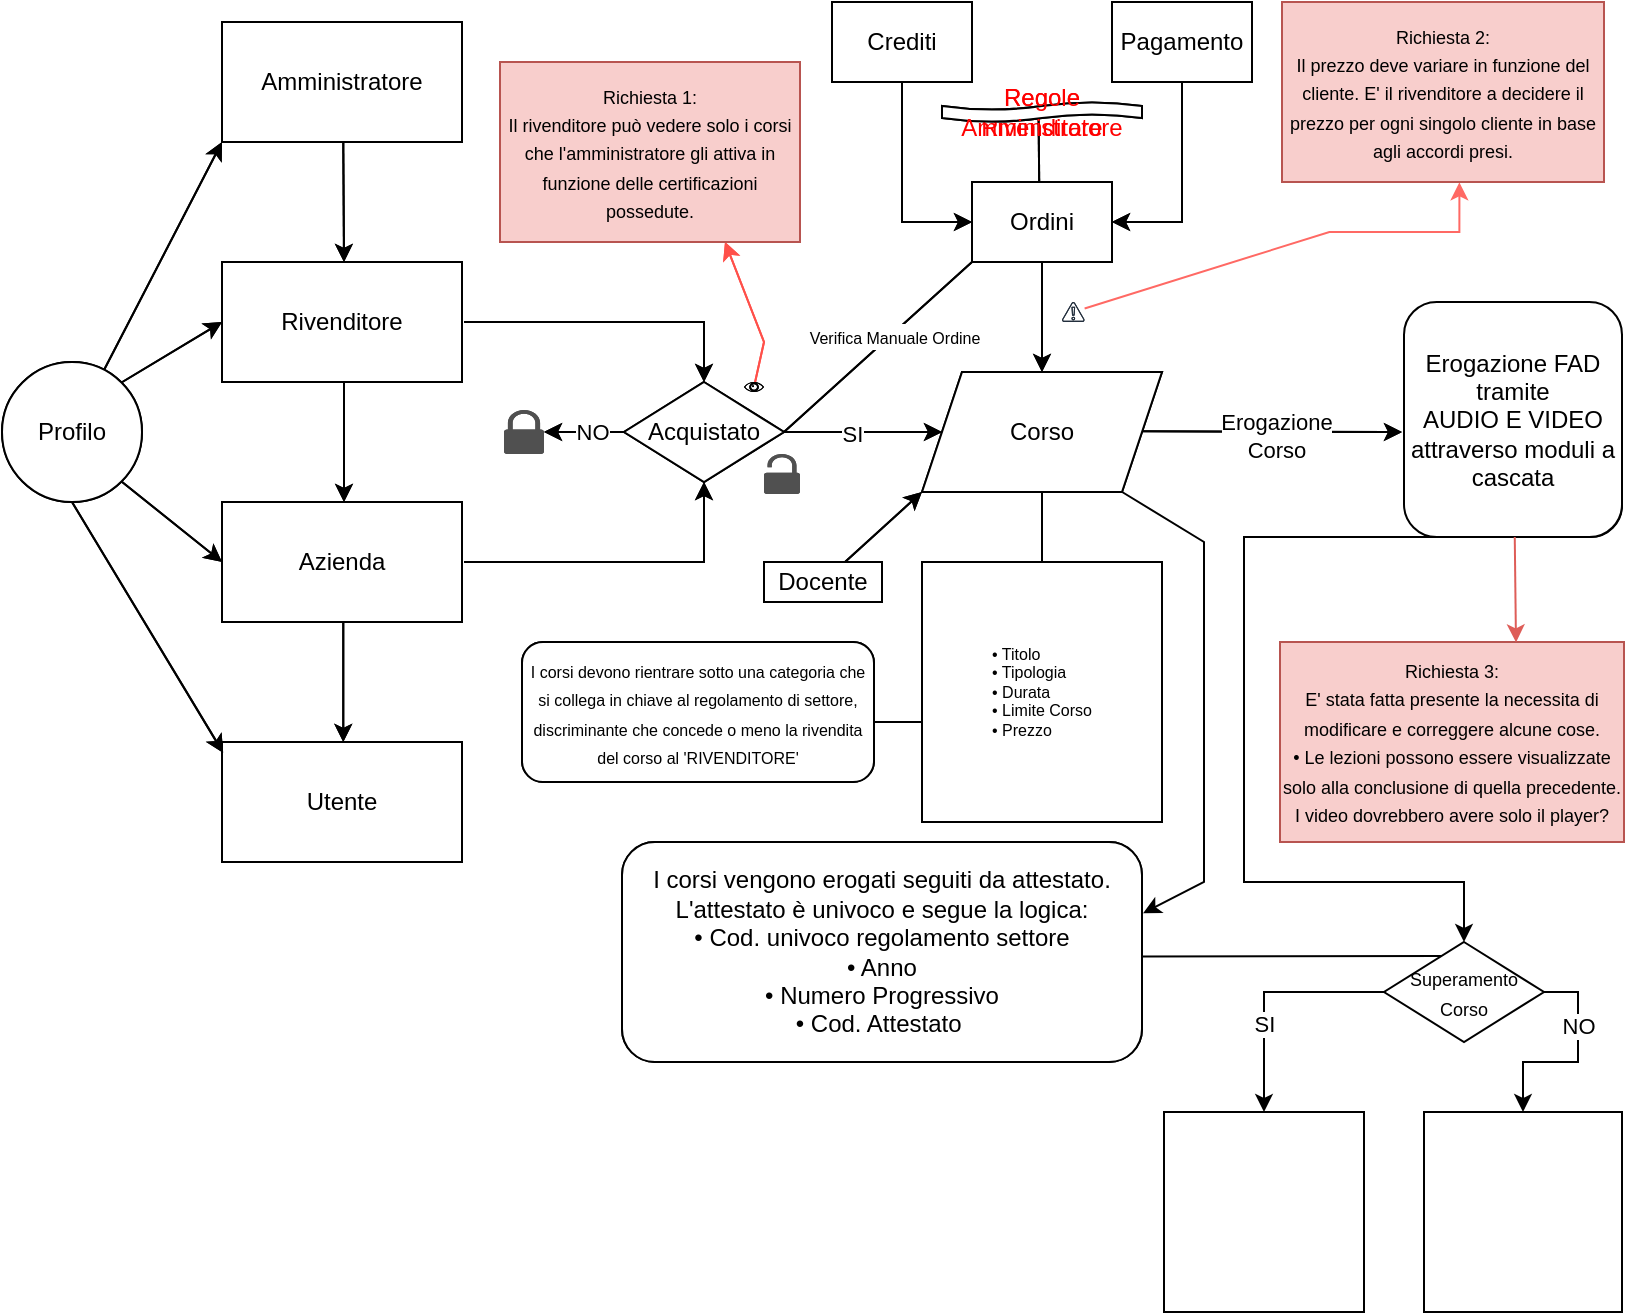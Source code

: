 <mxfile version="22.1.3" type="github">
  <diagram name="Pagina-1" id="Ygy5yfQHm3s8WBBkOKHJ">
    <mxGraphModel dx="2003" dy="757" grid="1" gridSize="10" guides="1" tooltips="1" connect="1" arrows="1" fold="1" page="1" pageScale="1" pageWidth="827" pageHeight="1169" math="0" shadow="0">
      <root>
        <mxCell id="0" />
        <mxCell id="1" parent="0" />
        <mxCell id="aYw8s4LGPYsY6GY9-wbT-1" value="Amministratore" style="rounded=0;whiteSpace=wrap;html=1;" parent="1" vertex="1">
          <mxGeometry x="119" y="40" width="120" height="60" as="geometry" />
        </mxCell>
        <mxCell id="aYw8s4LGPYsY6GY9-wbT-2" value="" style="endArrow=classic;html=1;rounded=0;" parent="1" edge="1">
          <mxGeometry width="50" height="50" relative="1" as="geometry">
            <mxPoint x="179.64" y="100" as="sourcePoint" />
            <mxPoint x="180" y="160" as="targetPoint" />
          </mxGeometry>
        </mxCell>
        <mxCell id="sm0uZwe1ntu3Nj2_a3fd-27" style="edgeStyle=none;rounded=0;orthogonalLoop=1;jettySize=auto;html=1;entryX=0.5;entryY=0;entryDx=0;entryDy=0;" parent="1" target="sm0uZwe1ntu3Nj2_a3fd-4" edge="1">
          <mxGeometry relative="1" as="geometry">
            <mxPoint x="380" y="220" as="targetPoint" />
            <mxPoint x="240" y="190.0" as="sourcePoint" />
            <Array as="points">
              <mxPoint x="360" y="190" />
            </Array>
          </mxGeometry>
        </mxCell>
        <mxCell id="aYw8s4LGPYsY6GY9-wbT-3" value="Rivenditore" style="rounded=0;whiteSpace=wrap;html=1;" parent="1" vertex="1">
          <mxGeometry x="119" y="160" width="120" height="60" as="geometry" />
        </mxCell>
        <mxCell id="aYw8s4LGPYsY6GY9-wbT-7" value="" style="endArrow=classic;html=1;rounded=0;exitX=0.5;exitY=1;exitDx=0;exitDy=0;" parent="1" edge="1">
          <mxGeometry width="50" height="50" relative="1" as="geometry">
            <mxPoint x="180" y="220.0" as="sourcePoint" />
            <mxPoint x="180" y="280" as="targetPoint" />
          </mxGeometry>
        </mxCell>
        <mxCell id="aYw8s4LGPYsY6GY9-wbT-8" value="Cliente" style="rounded=0;whiteSpace=wrap;html=1;" parent="1" vertex="1">
          <mxGeometry x="119" y="280" width="120" height="60" as="geometry" />
        </mxCell>
        <mxCell id="sm0uZwe1ntu3Nj2_a3fd-73" style="edgeStyle=none;rounded=0;orthogonalLoop=1;jettySize=auto;html=1;" parent="1" edge="1">
          <mxGeometry relative="1" as="geometry">
            <mxPoint x="709" y="245" as="targetPoint" />
            <mxPoint x="579.0" y="244.66" as="sourcePoint" />
          </mxGeometry>
        </mxCell>
        <mxCell id="sm0uZwe1ntu3Nj2_a3fd-74" value="Erogazione&lt;br&gt;Corso" style="edgeLabel;html=1;align=center;verticalAlign=middle;resizable=0;points=[];" parent="sm0uZwe1ntu3Nj2_a3fd-73" vertex="1" connectable="0">
          <mxGeometry x="0.027" y="-2" relative="1" as="geometry">
            <mxPoint as="offset" />
          </mxGeometry>
        </mxCell>
        <mxCell id="sm0uZwe1ntu3Nj2_a3fd-3" value="Corso" style="shape=parallelogram;perimeter=parallelogramPerimeter;whiteSpace=wrap;html=1;fixedSize=1;" parent="1" vertex="1">
          <mxGeometry x="469" y="215" width="120" height="60" as="geometry" />
        </mxCell>
        <mxCell id="sm0uZwe1ntu3Nj2_a3fd-25" style="edgeStyle=none;rounded=0;orthogonalLoop=1;jettySize=auto;html=1;exitX=1;exitY=0.5;exitDx=0;exitDy=0;entryX=0;entryY=0.5;entryDx=0;entryDy=0;" parent="1" source="sm0uZwe1ntu3Nj2_a3fd-4" target="sm0uZwe1ntu3Nj2_a3fd-3" edge="1">
          <mxGeometry relative="1" as="geometry">
            <mxPoint x="499" y="245" as="targetPoint" />
            <mxPoint x="439" y="245.0" as="sourcePoint" />
          </mxGeometry>
        </mxCell>
        <mxCell id="sm0uZwe1ntu3Nj2_a3fd-30" value="SI" style="edgeLabel;html=1;align=center;verticalAlign=middle;resizable=0;points=[];" parent="sm0uZwe1ntu3Nj2_a3fd-25" vertex="1" connectable="0">
          <mxGeometry x="-0.146" y="-1" relative="1" as="geometry">
            <mxPoint as="offset" />
          </mxGeometry>
        </mxCell>
        <mxCell id="sm0uZwe1ntu3Nj2_a3fd-29" value="" style="edgeStyle=none;rounded=0;orthogonalLoop=1;jettySize=auto;html=1;" parent="1" source="sm0uZwe1ntu3Nj2_a3fd-4" target="sm0uZwe1ntu3Nj2_a3fd-12" edge="1">
          <mxGeometry relative="1" as="geometry" />
        </mxCell>
        <mxCell id="sm0uZwe1ntu3Nj2_a3fd-34" value="NO" style="edgeLabel;html=1;align=center;verticalAlign=middle;resizable=0;points=[];" parent="sm0uZwe1ntu3Nj2_a3fd-29" vertex="1" connectable="0">
          <mxGeometry x="-0.211" relative="1" as="geometry">
            <mxPoint as="offset" />
          </mxGeometry>
        </mxCell>
        <mxCell id="sm0uZwe1ntu3Nj2_a3fd-4" value="Acquistato" style="rhombus;whiteSpace=wrap;html=1;" parent="1" vertex="1">
          <mxGeometry x="320" y="220" width="80" height="50" as="geometry" />
        </mxCell>
        <mxCell id="sm0uZwe1ntu3Nj2_a3fd-12" value="" style="sketch=0;pointerEvents=1;shadow=0;dashed=0;html=1;strokeColor=none;fillColor=#505050;labelPosition=center;verticalLabelPosition=bottom;verticalAlign=top;outlineConnect=0;align=center;shape=mxgraph.office.security.lock_protected;" parent="1" vertex="1">
          <mxGeometry x="260" y="234" width="20" height="22" as="geometry" />
        </mxCell>
        <mxCell id="sm0uZwe1ntu3Nj2_a3fd-13" value="" style="sketch=0;pointerEvents=1;shadow=0;dashed=0;html=1;strokeColor=none;fillColor=#505050;labelPosition=center;verticalLabelPosition=bottom;verticalAlign=top;outlineConnect=0;align=center;shape=mxgraph.office.security.lock_unprotected;" parent="1" vertex="1">
          <mxGeometry x="390" y="256" width="18" height="20" as="geometry" />
        </mxCell>
        <mxCell id="sm0uZwe1ntu3Nj2_a3fd-28" style="edgeStyle=none;rounded=0;orthogonalLoop=1;jettySize=auto;html=1;entryX=0.5;entryY=1;entryDx=0;entryDy=0;" parent="1" target="sm0uZwe1ntu3Nj2_a3fd-4" edge="1">
          <mxGeometry relative="1" as="geometry">
            <mxPoint x="360" y="350" as="targetPoint" />
            <mxPoint x="240" y="310" as="sourcePoint" />
            <Array as="points">
              <mxPoint x="360" y="310" />
            </Array>
          </mxGeometry>
        </mxCell>
        <mxCell id="sm0uZwe1ntu3Nj2_a3fd-31" value="" style="endArrow=none;html=1;rounded=0;exitX=0.5;exitY=0;exitDx=0;exitDy=0;" parent="1" target="sm0uZwe1ntu3Nj2_a3fd-3" edge="1">
          <mxGeometry width="50" height="50" relative="1" as="geometry">
            <mxPoint x="529" y="297.5" as="sourcePoint" />
            <mxPoint x="564" y="225" as="targetPoint" />
          </mxGeometry>
        </mxCell>
        <mxCell id="sm0uZwe1ntu3Nj2_a3fd-32" value="Utente" style="rounded=0;whiteSpace=wrap;html=1;" parent="1" vertex="1">
          <mxGeometry x="119" y="400" width="120" height="60" as="geometry" />
        </mxCell>
        <mxCell id="sm0uZwe1ntu3Nj2_a3fd-33" value="" style="endArrow=classic;html=1;rounded=0;exitX=0.5;exitY=1;exitDx=0;exitDy=0;" parent="1" edge="1">
          <mxGeometry width="50" height="50" relative="1" as="geometry">
            <mxPoint x="179.64" y="340" as="sourcePoint" />
            <mxPoint x="179.64" y="400" as="targetPoint" />
          </mxGeometry>
        </mxCell>
        <mxCell id="sm0uZwe1ntu3Nj2_a3fd-43" style="edgeStyle=none;rounded=0;orthogonalLoop=1;jettySize=auto;html=1;" parent="1" source="sm0uZwe1ntu3Nj2_a3fd-35" target="sm0uZwe1ntu3Nj2_a3fd-3" edge="1">
          <mxGeometry relative="1" as="geometry" />
        </mxCell>
        <mxCell id="sm0uZwe1ntu3Nj2_a3fd-35" value="Ordini" style="rounded=0;whiteSpace=wrap;html=1;" parent="1" vertex="1">
          <mxGeometry x="494" y="120" width="70" height="40" as="geometry" />
        </mxCell>
        <mxCell id="sm0uZwe1ntu3Nj2_a3fd-42" style="edgeStyle=none;rounded=0;orthogonalLoop=1;jettySize=auto;html=1;entryX=1;entryY=0.5;entryDx=0;entryDy=0;" parent="1" source="sm0uZwe1ntu3Nj2_a3fd-36" target="sm0uZwe1ntu3Nj2_a3fd-35" edge="1">
          <mxGeometry relative="1" as="geometry">
            <mxPoint x="599" y="150" as="targetPoint" />
            <Array as="points">
              <mxPoint x="599" y="140" />
            </Array>
          </mxGeometry>
        </mxCell>
        <mxCell id="sm0uZwe1ntu3Nj2_a3fd-36" value="Pagamento" style="rounded=0;whiteSpace=wrap;html=1;" parent="1" vertex="1">
          <mxGeometry x="564" y="30" width="70" height="40" as="geometry" />
        </mxCell>
        <mxCell id="sm0uZwe1ntu3Nj2_a3fd-41" style="edgeStyle=none;rounded=0;orthogonalLoop=1;jettySize=auto;html=1;entryX=0;entryY=0.5;entryDx=0;entryDy=0;" parent="1" source="sm0uZwe1ntu3Nj2_a3fd-37" target="sm0uZwe1ntu3Nj2_a3fd-35" edge="1">
          <mxGeometry relative="1" as="geometry">
            <mxPoint x="459" y="150" as="targetPoint" />
            <Array as="points">
              <mxPoint x="459" y="140" />
            </Array>
          </mxGeometry>
        </mxCell>
        <mxCell id="sm0uZwe1ntu3Nj2_a3fd-37" value="Crediti" style="rounded=0;whiteSpace=wrap;html=1;" parent="1" vertex="1">
          <mxGeometry x="424" y="30" width="70" height="40" as="geometry" />
        </mxCell>
        <mxCell id="sm0uZwe1ntu3Nj2_a3fd-48" style="edgeStyle=none;rounded=0;orthogonalLoop=1;jettySize=auto;html=1;strokeColor=#FF504A;entryX=0.75;entryY=1;entryDx=0;entryDy=0;" parent="1" source="sm0uZwe1ntu3Nj2_a3fd-44" target="sm0uZwe1ntu3Nj2_a3fd-46" edge="1">
          <mxGeometry relative="1" as="geometry">
            <Array as="points">
              <mxPoint x="390" y="200" />
            </Array>
          </mxGeometry>
        </mxCell>
        <mxCell id="sm0uZwe1ntu3Nj2_a3fd-44" value="" style="shape=mxgraph.signs.healthcare.eye;html=1;pointerEvents=1;fillColor=#000000;strokeColor=none;verticalLabelPosition=bottom;verticalAlign=top;align=center;" parent="1" vertex="1">
          <mxGeometry x="380" y="220" width="10" height="5" as="geometry" />
        </mxCell>
        <mxCell id="sm0uZwe1ntu3Nj2_a3fd-46" value="&lt;font style=&quot;&quot;&gt;&lt;span style=&quot;font-size: 8px;&quot;&gt;Problematica:&lt;/span&gt;&lt;br&gt;&lt;font style=&quot;font-size: 8px;&quot;&gt;Il rivenditore può vedere solo i corsi che l&#39;amministratore gli attiva in funzione delle certificazioni possedute.&lt;br&gt;Inserire un filtro&lt;/font&gt;&lt;br&gt;&lt;/font&gt;" style="rounded=0;whiteSpace=wrap;html=1;labelBackgroundColor=none;fillColor=#f8cecc;strokeColor=#b85450;" parent="1" vertex="1">
          <mxGeometry x="258" y="60" width="150" height="90" as="geometry" />
        </mxCell>
        <mxCell id="sm0uZwe1ntu3Nj2_a3fd-51" value="" style="endArrow=none;html=1;rounded=0;exitX=1;exitY=0.5;exitDx=0;exitDy=0;entryX=0;entryY=1;entryDx=0;entryDy=0;" parent="1" source="sm0uZwe1ntu3Nj2_a3fd-4" target="sm0uZwe1ntu3Nj2_a3fd-35" edge="1">
          <mxGeometry width="50" height="50" relative="1" as="geometry">
            <mxPoint x="439.08" y="244.64" as="sourcePoint" />
            <mxPoint x="489" y="190" as="targetPoint" />
          </mxGeometry>
        </mxCell>
        <mxCell id="sm0uZwe1ntu3Nj2_a3fd-52" value="&lt;font style=&quot;font-size: 8px;&quot;&gt;Verifica Manuale Ordine&lt;/font&gt;" style="edgeLabel;html=1;align=center;verticalAlign=middle;resizable=0;points=[];" parent="sm0uZwe1ntu3Nj2_a3fd-51" vertex="1" connectable="0">
          <mxGeometry x="0.153" y="-1" relative="1" as="geometry">
            <mxPoint as="offset" />
          </mxGeometry>
        </mxCell>
        <mxCell id="sm0uZwe1ntu3Nj2_a3fd-54" style="edgeStyle=none;rounded=0;orthogonalLoop=1;jettySize=auto;html=1;entryX=0;entryY=1;entryDx=0;entryDy=0;" parent="1" source="sm0uZwe1ntu3Nj2_a3fd-53" target="aYw8s4LGPYsY6GY9-wbT-1" edge="1">
          <mxGeometry relative="1" as="geometry" />
        </mxCell>
        <mxCell id="sm0uZwe1ntu3Nj2_a3fd-55" style="edgeStyle=none;rounded=0;orthogonalLoop=1;jettySize=auto;html=1;exitX=1;exitY=0;exitDx=0;exitDy=0;entryX=0;entryY=0.5;entryDx=0;entryDy=0;" parent="1" source="sm0uZwe1ntu3Nj2_a3fd-53" target="aYw8s4LGPYsY6GY9-wbT-3" edge="1">
          <mxGeometry relative="1" as="geometry" />
        </mxCell>
        <mxCell id="sm0uZwe1ntu3Nj2_a3fd-56" style="edgeStyle=none;rounded=0;orthogonalLoop=1;jettySize=auto;html=1;exitX=1;exitY=1;exitDx=0;exitDy=0;entryX=0;entryY=0.5;entryDx=0;entryDy=0;" parent="1" source="sm0uZwe1ntu3Nj2_a3fd-53" target="aYw8s4LGPYsY6GY9-wbT-8" edge="1">
          <mxGeometry relative="1" as="geometry" />
        </mxCell>
        <mxCell id="sm0uZwe1ntu3Nj2_a3fd-53" value="Profilo" style="ellipse;whiteSpace=wrap;html=1;aspect=fixed;" parent="1" vertex="1">
          <mxGeometry x="9" y="210" width="70" height="70" as="geometry" />
        </mxCell>
        <mxCell id="sm0uZwe1ntu3Nj2_a3fd-57" style="edgeStyle=none;rounded=0;orthogonalLoop=1;jettySize=auto;html=1;exitX=0.5;exitY=1;exitDx=0;exitDy=0;entryX=0.005;entryY=0.09;entryDx=0;entryDy=0;entryPerimeter=0;" parent="1" source="sm0uZwe1ntu3Nj2_a3fd-53" target="sm0uZwe1ntu3Nj2_a3fd-32" edge="1">
          <mxGeometry relative="1" as="geometry" />
        </mxCell>
        <mxCell id="sm0uZwe1ntu3Nj2_a3fd-59" style="edgeStyle=none;rounded=0;orthogonalLoop=1;jettySize=auto;html=1;entryX=0;entryY=1;entryDx=0;entryDy=0;" parent="1" source="sm0uZwe1ntu3Nj2_a3fd-58" target="sm0uZwe1ntu3Nj2_a3fd-3" edge="1">
          <mxGeometry relative="1" as="geometry">
            <mxPoint x="479" y="280" as="targetPoint" />
          </mxGeometry>
        </mxCell>
        <mxCell id="sm0uZwe1ntu3Nj2_a3fd-58" value="Docente" style="rounded=0;whiteSpace=wrap;html=1;" parent="1" vertex="1">
          <mxGeometry x="390" y="310" width="59" height="20" as="geometry" />
        </mxCell>
        <mxCell id="sm0uZwe1ntu3Nj2_a3fd-60" style="edgeStyle=none;rounded=0;orthogonalLoop=1;jettySize=auto;html=1;strokeColor=#ff6964;entryX=0.551;entryY=1.002;entryDx=0;entryDy=0;entryPerimeter=0;" parent="1" source="SKsK9MeOl1ApC1td5rHp-41" target="SKsK9MeOl1ApC1td5rHp-42" edge="1">
          <mxGeometry relative="1" as="geometry">
            <mxPoint x="564" y="183.022" as="sourcePoint" />
            <Array as="points">
              <mxPoint x="672.69" y="145" />
              <mxPoint x="737.69" y="145" />
            </Array>
            <mxPoint x="737.69" y="120" as="targetPoint" />
          </mxGeometry>
        </mxCell>
        <mxCell id="sm0uZwe1ntu3Nj2_a3fd-62" value="" style="sketch=0;outlineConnect=0;fontColor=#232F3E;gradientColor=none;fillColor=#232F3D;strokeColor=none;dashed=0;verticalLabelPosition=bottom;verticalAlign=top;align=center;html=1;fontSize=12;fontStyle=0;aspect=fixed;pointerEvents=1;shape=mxgraph.aws4.alert;" parent="1" vertex="1">
          <mxGeometry x="539" y="180" width="11.31" height="10" as="geometry" />
        </mxCell>
        <mxCell id="sm0uZwe1ntu3Nj2_a3fd-66" value="&lt;font style=&quot;&quot;&gt;&lt;span style=&quot;font-size: 8px;&quot;&gt;Problematica:&lt;/span&gt;&lt;br&gt;&lt;font style=&quot;font-size: 8px;&quot;&gt;Il prezzo deve variare in funzione del cliente. E&#39; il rivenditore a decidere il prezzo per ogni singolo cliente in base agli accordi presi. Da gestire con le &#39;Regole Rivenditore&#39;.&lt;/font&gt;&lt;br&gt;&lt;/font&gt;" style="rounded=0;whiteSpace=wrap;html=1;labelBackgroundColor=none;fillColor=#f8cecc;strokeColor=#b85450;" parent="1" vertex="1">
          <mxGeometry x="649" y="30" width="150" height="90" as="geometry" />
        </mxCell>
        <mxCell id="sm0uZwe1ntu3Nj2_a3fd-71" value="" style="endArrow=none;html=1;rounded=0;entryX=0.483;entryY=0.775;entryDx=0;entryDy=0;entryPerimeter=0;exitX=0.48;exitY=0.001;exitDx=0;exitDy=0;exitPerimeter=0;" parent="1" source="sm0uZwe1ntu3Nj2_a3fd-35" target="sm0uZwe1ntu3Nj2_a3fd-68" edge="1">
          <mxGeometry width="50" height="50" relative="1" as="geometry">
            <mxPoint x="494" y="170" as="sourcePoint" />
            <mxPoint x="544" y="120" as="targetPoint" />
          </mxGeometry>
        </mxCell>
        <mxCell id="sm0uZwe1ntu3Nj2_a3fd-68" value="&lt;font color=&quot;#ff0000&quot;&gt;Regole Rivenditore&lt;/font&gt;" style="shape=tape;whiteSpace=wrap;html=1;" parent="1" vertex="1">
          <mxGeometry x="479" y="80" width="100" height="10" as="geometry" />
        </mxCell>
        <mxCell id="sm0uZwe1ntu3Nj2_a3fd-77" value="Erogazione tramite&lt;br&gt;AUDIO E VIDEO&lt;br&gt;attraverso moduli a cascata" style="rounded=1;whiteSpace=wrap;html=1;" parent="1" vertex="1">
          <mxGeometry x="712" y="192.5" width="107" height="105" as="geometry" />
        </mxCell>
        <mxCell id="sm0uZwe1ntu3Nj2_a3fd-78" value="&lt;div style=&quot;&quot;&gt;&lt;span style=&quot;background-color: initial;&quot;&gt;I corsi vengono erogati seguiti da attestato. L&#39;attestato è univoco e segue la logica:&lt;/span&gt;&lt;/div&gt;&lt;div style=&quot;&quot;&gt;&lt;span style=&quot;background-color: initial;&quot;&gt;• Cod. univoco regolamento settore&lt;/span&gt;&lt;/div&gt;&lt;div style=&quot;&quot;&gt;&lt;span style=&quot;background-color: initial;&quot;&gt;• Anno&lt;/span&gt;&lt;/div&gt;&lt;div style=&quot;&quot;&gt;&lt;span style=&quot;background-color: initial;&quot;&gt;• Numero Progressivo&lt;/span&gt;&lt;/div&gt;&lt;div style=&quot;&quot;&gt;&lt;span style=&quot;background-color: initial;&quot;&gt;• Cod. Attestato&amp;nbsp;&lt;/span&gt;&lt;/div&gt;" style="rounded=1;whiteSpace=wrap;html=1;verticalAlign=middle;align=center;" parent="1" vertex="1">
          <mxGeometry x="319" y="450" width="260" height="110" as="geometry" />
        </mxCell>
        <mxCell id="sm0uZwe1ntu3Nj2_a3fd-81" value="&lt;font style=&quot;font-size: 8px;&quot;&gt;I corsi devono rientrare sotto una categoria che si collega in chiave al regolamento di settore, discriminante che concede o meno la rivendita del corso al &#39;RIVENDITORE&#39;&lt;/font&gt;" style="rounded=1;whiteSpace=wrap;html=1;" parent="1" vertex="1">
          <mxGeometry x="269" y="350" width="176" height="70" as="geometry" />
        </mxCell>
        <mxCell id="sm0uZwe1ntu3Nj2_a3fd-82" value="" style="endArrow=none;html=1;rounded=0;entryX=-0.002;entryY=0.558;entryDx=0;entryDy=0;entryPerimeter=0;exitX=1.001;exitY=0.287;exitDx=0;exitDy=0;exitPerimeter=0;" parent="1" edge="1">
          <mxGeometry width="50" height="50" relative="1" as="geometry">
            <mxPoint x="445.416" y="390.05" as="sourcePoint" />
            <mxPoint x="469" y="390" as="targetPoint" />
          </mxGeometry>
        </mxCell>
        <mxCell id="SKsK9MeOl1ApC1td5rHp-2" value="" style="endArrow=classic;html=1;rounded=0;" parent="1" edge="1">
          <mxGeometry width="50" height="50" relative="1" as="geometry">
            <mxPoint x="179.64" y="100" as="sourcePoint" />
            <mxPoint x="180" y="160" as="targetPoint" />
          </mxGeometry>
        </mxCell>
        <mxCell id="SKsK9MeOl1ApC1td5rHp-3" style="edgeStyle=none;rounded=0;orthogonalLoop=1;jettySize=auto;html=1;entryX=0.5;entryY=0;entryDx=0;entryDy=0;" parent="1" target="SKsK9MeOl1ApC1td5rHp-14" edge="1">
          <mxGeometry relative="1" as="geometry">
            <mxPoint x="380" y="220" as="targetPoint" />
            <mxPoint x="240" y="190.0" as="sourcePoint" />
            <Array as="points">
              <mxPoint x="360" y="190" />
            </Array>
          </mxGeometry>
        </mxCell>
        <mxCell id="SKsK9MeOl1ApC1td5rHp-4" value="Rivenditore" style="rounded=0;whiteSpace=wrap;html=1;" parent="1" vertex="1">
          <mxGeometry x="119" y="160" width="120" height="60" as="geometry" />
        </mxCell>
        <mxCell id="SKsK9MeOl1ApC1td5rHp-5" value="" style="endArrow=classic;html=1;rounded=0;exitX=0.5;exitY=1;exitDx=0;exitDy=0;" parent="1" edge="1">
          <mxGeometry width="50" height="50" relative="1" as="geometry">
            <mxPoint x="180" y="220.0" as="sourcePoint" />
            <mxPoint x="180" y="280" as="targetPoint" />
          </mxGeometry>
        </mxCell>
        <mxCell id="SKsK9MeOl1ApC1td5rHp-6" value="Azienda" style="rounded=0;whiteSpace=wrap;html=1;" parent="1" vertex="1">
          <mxGeometry x="119" y="280" width="120" height="60" as="geometry" />
        </mxCell>
        <mxCell id="SKsK9MeOl1ApC1td5rHp-7" style="edgeStyle=none;rounded=0;orthogonalLoop=1;jettySize=auto;html=1;" parent="1" edge="1">
          <mxGeometry relative="1" as="geometry">
            <mxPoint x="709" y="245" as="targetPoint" />
            <mxPoint x="579.0" y="244.66" as="sourcePoint" />
          </mxGeometry>
        </mxCell>
        <mxCell id="SKsK9MeOl1ApC1td5rHp-8" value="Erogazione&lt;br&gt;Corso" style="edgeLabel;html=1;align=center;verticalAlign=middle;resizable=0;points=[];" parent="SKsK9MeOl1ApC1td5rHp-7" vertex="1" connectable="0">
          <mxGeometry x="0.027" y="-2" relative="1" as="geometry">
            <mxPoint as="offset" />
          </mxGeometry>
        </mxCell>
        <mxCell id="SKsK9MeOl1ApC1td5rHp-9" value="Corso" style="shape=parallelogram;perimeter=parallelogramPerimeter;whiteSpace=wrap;html=1;fixedSize=1;" parent="1" vertex="1">
          <mxGeometry x="469" y="215" width="120" height="60" as="geometry" />
        </mxCell>
        <mxCell id="SKsK9MeOl1ApC1td5rHp-10" style="edgeStyle=none;rounded=0;orthogonalLoop=1;jettySize=auto;html=1;exitX=1;exitY=0.5;exitDx=0;exitDy=0;entryX=0;entryY=0.5;entryDx=0;entryDy=0;" parent="1" source="SKsK9MeOl1ApC1td5rHp-14" target="SKsK9MeOl1ApC1td5rHp-9" edge="1">
          <mxGeometry relative="1" as="geometry">
            <mxPoint x="499" y="245" as="targetPoint" />
            <mxPoint x="439" y="245.0" as="sourcePoint" />
          </mxGeometry>
        </mxCell>
        <mxCell id="SKsK9MeOl1ApC1td5rHp-11" value="SI" style="edgeLabel;html=1;align=center;verticalAlign=middle;resizable=0;points=[];" parent="SKsK9MeOl1ApC1td5rHp-10" vertex="1" connectable="0">
          <mxGeometry x="-0.146" y="-1" relative="1" as="geometry">
            <mxPoint as="offset" />
          </mxGeometry>
        </mxCell>
        <mxCell id="SKsK9MeOl1ApC1td5rHp-12" value="" style="edgeStyle=none;rounded=0;orthogonalLoop=1;jettySize=auto;html=1;" parent="1" source="SKsK9MeOl1ApC1td5rHp-14" target="SKsK9MeOl1ApC1td5rHp-15" edge="1">
          <mxGeometry relative="1" as="geometry" />
        </mxCell>
        <mxCell id="SKsK9MeOl1ApC1td5rHp-13" value="NO" style="edgeLabel;html=1;align=center;verticalAlign=middle;resizable=0;points=[];" parent="SKsK9MeOl1ApC1td5rHp-12" vertex="1" connectable="0">
          <mxGeometry x="-0.211" relative="1" as="geometry">
            <mxPoint as="offset" />
          </mxGeometry>
        </mxCell>
        <mxCell id="SKsK9MeOl1ApC1td5rHp-14" value="Acquistato" style="rhombus;whiteSpace=wrap;html=1;" parent="1" vertex="1">
          <mxGeometry x="320" y="220" width="80" height="50" as="geometry" />
        </mxCell>
        <mxCell id="SKsK9MeOl1ApC1td5rHp-15" value="" style="sketch=0;pointerEvents=1;shadow=0;dashed=0;html=1;strokeColor=none;fillColor=#505050;labelPosition=center;verticalLabelPosition=bottom;verticalAlign=top;outlineConnect=0;align=center;shape=mxgraph.office.security.lock_protected;" parent="1" vertex="1">
          <mxGeometry x="260" y="234" width="20" height="22" as="geometry" />
        </mxCell>
        <mxCell id="SKsK9MeOl1ApC1td5rHp-16" value="" style="sketch=0;pointerEvents=1;shadow=0;dashed=0;html=1;strokeColor=none;fillColor=#505050;labelPosition=center;verticalLabelPosition=bottom;verticalAlign=top;outlineConnect=0;align=center;shape=mxgraph.office.security.lock_unprotected;" parent="1" vertex="1">
          <mxGeometry x="390" y="256" width="18" height="20" as="geometry" />
        </mxCell>
        <mxCell id="SKsK9MeOl1ApC1td5rHp-17" value="&lt;div style=&quot;text-align: left; font-size: 8px;&quot;&gt;&lt;span style=&quot;background-color: initial;&quot;&gt;&lt;font style=&quot;font-size: 8px;&quot;&gt;• Titolo&lt;/font&gt;&lt;/span&gt;&lt;/div&gt;&lt;div style=&quot;text-align: left; font-size: 8px;&quot;&gt;&lt;span style=&quot;background-color: initial;&quot;&gt;&lt;font style=&quot;font-size: 8px;&quot;&gt;• Tipologia&lt;/font&gt;&lt;/span&gt;&lt;/div&gt;&lt;div style=&quot;text-align: left; font-size: 8px;&quot;&gt;&lt;span style=&quot;background-color: initial;&quot;&gt;&lt;font style=&quot;font-size: 8px;&quot;&gt;• Durata&lt;/font&gt;&lt;/span&gt;&lt;/div&gt;&lt;div style=&quot;text-align: left; font-size: 8px;&quot;&gt;&lt;span style=&quot;background-color: initial;&quot;&gt;&lt;font style=&quot;font-size: 8px;&quot;&gt;• Limite Corso&lt;/font&gt;&lt;/span&gt;&lt;/div&gt;&lt;div style=&quot;text-align: left; font-size: 8px;&quot;&gt;&lt;span style=&quot;background-color: initial;&quot;&gt;&lt;font style=&quot;font-size: 8px;&quot;&gt;• Prezzo&lt;/font&gt;&lt;/span&gt;&lt;/div&gt;" style="rounded=0;whiteSpace=wrap;html=1;labelPosition=center;verticalLabelPosition=middle;align=center;verticalAlign=middle;" parent="1" vertex="1">
          <mxGeometry x="469" y="310" width="120" height="130" as="geometry" />
        </mxCell>
        <mxCell id="SKsK9MeOl1ApC1td5rHp-18" style="edgeStyle=none;rounded=0;orthogonalLoop=1;jettySize=auto;html=1;entryX=0.5;entryY=1;entryDx=0;entryDy=0;" parent="1" target="SKsK9MeOl1ApC1td5rHp-14" edge="1">
          <mxGeometry relative="1" as="geometry">
            <mxPoint x="360" y="350" as="targetPoint" />
            <mxPoint x="240" y="310" as="sourcePoint" />
            <Array as="points">
              <mxPoint x="360" y="310" />
            </Array>
          </mxGeometry>
        </mxCell>
        <mxCell id="SKsK9MeOl1ApC1td5rHp-19" value="" style="endArrow=none;html=1;rounded=0;exitX=0.5;exitY=0;exitDx=0;exitDy=0;" parent="1" source="SKsK9MeOl1ApC1td5rHp-17" target="SKsK9MeOl1ApC1td5rHp-9" edge="1">
          <mxGeometry width="50" height="50" relative="1" as="geometry">
            <mxPoint x="514" y="275" as="sourcePoint" />
            <mxPoint x="564" y="225" as="targetPoint" />
          </mxGeometry>
        </mxCell>
        <mxCell id="SKsK9MeOl1ApC1td5rHp-20" value="Utente" style="rounded=0;whiteSpace=wrap;html=1;" parent="1" vertex="1">
          <mxGeometry x="119" y="400" width="120" height="60" as="geometry" />
        </mxCell>
        <mxCell id="SKsK9MeOl1ApC1td5rHp-21" value="" style="endArrow=classic;html=1;rounded=0;exitX=0.5;exitY=1;exitDx=0;exitDy=0;" parent="1" edge="1">
          <mxGeometry width="50" height="50" relative="1" as="geometry">
            <mxPoint x="179.64" y="340" as="sourcePoint" />
            <mxPoint x="179.64" y="400" as="targetPoint" />
          </mxGeometry>
        </mxCell>
        <mxCell id="SKsK9MeOl1ApC1td5rHp-22" style="edgeStyle=none;rounded=0;orthogonalLoop=1;jettySize=auto;html=1;" parent="1" source="SKsK9MeOl1ApC1td5rHp-23" target="SKsK9MeOl1ApC1td5rHp-9" edge="1">
          <mxGeometry relative="1" as="geometry" />
        </mxCell>
        <mxCell id="SKsK9MeOl1ApC1td5rHp-23" value="Ordini" style="rounded=0;whiteSpace=wrap;html=1;" parent="1" vertex="1">
          <mxGeometry x="494" y="120" width="70" height="40" as="geometry" />
        </mxCell>
        <mxCell id="SKsK9MeOl1ApC1td5rHp-24" style="edgeStyle=none;rounded=0;orthogonalLoop=1;jettySize=auto;html=1;entryX=1;entryY=0.5;entryDx=0;entryDy=0;" parent="1" source="SKsK9MeOl1ApC1td5rHp-25" target="SKsK9MeOl1ApC1td5rHp-23" edge="1">
          <mxGeometry relative="1" as="geometry">
            <mxPoint x="599" y="150" as="targetPoint" />
            <Array as="points">
              <mxPoint x="599" y="140" />
            </Array>
          </mxGeometry>
        </mxCell>
        <mxCell id="SKsK9MeOl1ApC1td5rHp-25" value="Pagamento" style="rounded=0;whiteSpace=wrap;html=1;" parent="1" vertex="1">
          <mxGeometry x="564" y="30" width="70" height="40" as="geometry" />
        </mxCell>
        <mxCell id="SKsK9MeOl1ApC1td5rHp-26" style="edgeStyle=none;rounded=0;orthogonalLoop=1;jettySize=auto;html=1;entryX=0;entryY=0.5;entryDx=0;entryDy=0;" parent="1" source="SKsK9MeOl1ApC1td5rHp-27" target="SKsK9MeOl1ApC1td5rHp-23" edge="1">
          <mxGeometry relative="1" as="geometry">
            <mxPoint x="459" y="150" as="targetPoint" />
            <Array as="points">
              <mxPoint x="459" y="140" />
            </Array>
          </mxGeometry>
        </mxCell>
        <mxCell id="SKsK9MeOl1ApC1td5rHp-27" value="Crediti" style="rounded=0;whiteSpace=wrap;html=1;" parent="1" vertex="1">
          <mxGeometry x="424" y="30" width="70" height="40" as="geometry" />
        </mxCell>
        <mxCell id="SKsK9MeOl1ApC1td5rHp-28" style="edgeStyle=none;rounded=0;orthogonalLoop=1;jettySize=auto;html=1;strokeColor=#FF504A;entryX=0.75;entryY=1;entryDx=0;entryDy=0;" parent="1" source="SKsK9MeOl1ApC1td5rHp-29" target="SKsK9MeOl1ApC1td5rHp-30" edge="1">
          <mxGeometry relative="1" as="geometry">
            <Array as="points">
              <mxPoint x="390" y="200" />
            </Array>
          </mxGeometry>
        </mxCell>
        <mxCell id="SKsK9MeOl1ApC1td5rHp-29" value="" style="shape=mxgraph.signs.healthcare.eye;html=1;pointerEvents=1;fillColor=#000000;strokeColor=none;verticalLabelPosition=bottom;verticalAlign=top;align=center;" parent="1" vertex="1">
          <mxGeometry x="380" y="220" width="10" height="5" as="geometry" />
        </mxCell>
        <mxCell id="SKsK9MeOl1ApC1td5rHp-30" value="&lt;font style=&quot;font-size: 9px;&quot;&gt;&lt;span style=&quot;&quot;&gt;Richiesta 1:&lt;/span&gt;&lt;br&gt;&lt;font style=&quot;font-size: 9px;&quot;&gt;Il rivenditore può vedere solo i corsi che l&#39;amministratore gli attiva in funzione delle certificazioni possedute.&lt;/font&gt;&lt;br&gt;&lt;/font&gt;" style="rounded=0;whiteSpace=wrap;html=1;labelBackgroundColor=none;fillColor=#f8cecc;strokeColor=#b85450;" parent="1" vertex="1">
          <mxGeometry x="258" y="60" width="150" height="90" as="geometry" />
        </mxCell>
        <mxCell id="SKsK9MeOl1ApC1td5rHp-31" value="" style="endArrow=none;html=1;rounded=0;exitX=1;exitY=0.5;exitDx=0;exitDy=0;entryX=0;entryY=1;entryDx=0;entryDy=0;" parent="1" source="SKsK9MeOl1ApC1td5rHp-14" target="SKsK9MeOl1ApC1td5rHp-23" edge="1">
          <mxGeometry width="50" height="50" relative="1" as="geometry">
            <mxPoint x="439.08" y="244.64" as="sourcePoint" />
            <mxPoint x="489" y="190" as="targetPoint" />
          </mxGeometry>
        </mxCell>
        <mxCell id="SKsK9MeOl1ApC1td5rHp-32" value="&lt;font style=&quot;font-size: 8px;&quot;&gt;Verifica Manuale Ordine&lt;/font&gt;" style="edgeLabel;html=1;align=center;verticalAlign=middle;resizable=0;points=[];" parent="SKsK9MeOl1ApC1td5rHp-31" vertex="1" connectable="0">
          <mxGeometry x="0.153" y="-1" relative="1" as="geometry">
            <mxPoint as="offset" />
          </mxGeometry>
        </mxCell>
        <mxCell id="SKsK9MeOl1ApC1td5rHp-33" style="edgeStyle=none;rounded=0;orthogonalLoop=1;jettySize=auto;html=1;entryX=0;entryY=1;entryDx=0;entryDy=0;" parent="1" source="SKsK9MeOl1ApC1td5rHp-36" edge="1">
          <mxGeometry relative="1" as="geometry">
            <mxPoint x="119" y="100" as="targetPoint" />
          </mxGeometry>
        </mxCell>
        <mxCell id="SKsK9MeOl1ApC1td5rHp-34" style="edgeStyle=none;rounded=0;orthogonalLoop=1;jettySize=auto;html=1;exitX=1;exitY=0;exitDx=0;exitDy=0;entryX=0;entryY=0.5;entryDx=0;entryDy=0;" parent="1" source="SKsK9MeOl1ApC1td5rHp-36" target="SKsK9MeOl1ApC1td5rHp-4" edge="1">
          <mxGeometry relative="1" as="geometry" />
        </mxCell>
        <mxCell id="SKsK9MeOl1ApC1td5rHp-35" style="edgeStyle=none;rounded=0;orthogonalLoop=1;jettySize=auto;html=1;exitX=1;exitY=1;exitDx=0;exitDy=0;entryX=0;entryY=0.5;entryDx=0;entryDy=0;" parent="1" source="SKsK9MeOl1ApC1td5rHp-36" target="SKsK9MeOl1ApC1td5rHp-6" edge="1">
          <mxGeometry relative="1" as="geometry" />
        </mxCell>
        <mxCell id="SKsK9MeOl1ApC1td5rHp-36" value="Profilo" style="ellipse;whiteSpace=wrap;html=1;aspect=fixed;" parent="1" vertex="1">
          <mxGeometry x="9" y="210" width="70" height="70" as="geometry" />
        </mxCell>
        <mxCell id="SKsK9MeOl1ApC1td5rHp-37" style="edgeStyle=none;rounded=0;orthogonalLoop=1;jettySize=auto;html=1;exitX=0.5;exitY=1;exitDx=0;exitDy=0;entryX=0.005;entryY=0.09;entryDx=0;entryDy=0;entryPerimeter=0;" parent="1" source="SKsK9MeOl1ApC1td5rHp-36" target="SKsK9MeOl1ApC1td5rHp-20" edge="1">
          <mxGeometry relative="1" as="geometry" />
        </mxCell>
        <mxCell id="SKsK9MeOl1ApC1td5rHp-38" style="edgeStyle=none;rounded=0;orthogonalLoop=1;jettySize=auto;html=1;entryX=0;entryY=1;entryDx=0;entryDy=0;" parent="1" source="SKsK9MeOl1ApC1td5rHp-39" target="SKsK9MeOl1ApC1td5rHp-9" edge="1">
          <mxGeometry relative="1" as="geometry">
            <mxPoint x="479" y="280" as="targetPoint" />
          </mxGeometry>
        </mxCell>
        <mxCell id="SKsK9MeOl1ApC1td5rHp-39" value="Docente" style="rounded=0;whiteSpace=wrap;html=1;" parent="1" vertex="1">
          <mxGeometry x="390" y="310" width="59" height="20" as="geometry" />
        </mxCell>
        <mxCell id="SKsK9MeOl1ApC1td5rHp-41" value="" style="sketch=0;outlineConnect=0;fontColor=#232F3E;gradientColor=none;fillColor=#232F3D;strokeColor=none;dashed=0;verticalLabelPosition=bottom;verticalAlign=top;align=center;html=1;fontSize=12;fontStyle=0;aspect=fixed;pointerEvents=1;shape=mxgraph.aws4.alert;" parent="1" vertex="1">
          <mxGeometry x="539" y="180" width="11.31" height="10" as="geometry" />
        </mxCell>
        <mxCell id="SKsK9MeOl1ApC1td5rHp-42" value="&lt;font style=&quot;font-size: 9px;&quot;&gt;&lt;span style=&quot;&quot;&gt;Richiesta 2:&lt;/span&gt;&lt;br&gt;&lt;font style=&quot;font-size: 9px;&quot;&gt;Il prezzo deve variare in funzione del cliente. E&#39; il rivenditore a decidere il prezzo per ogni singolo cliente in base agli accordi presi.&lt;/font&gt;&lt;br&gt;&lt;/font&gt;" style="rounded=0;whiteSpace=wrap;html=1;labelBackgroundColor=none;fillColor=#f8cecc;strokeColor=#b85450;" parent="1" vertex="1">
          <mxGeometry x="649" y="30" width="161" height="90" as="geometry" />
        </mxCell>
        <mxCell id="SKsK9MeOl1ApC1td5rHp-43" value="" style="endArrow=none;html=1;rounded=0;entryX=0.483;entryY=0.775;entryDx=0;entryDy=0;entryPerimeter=0;exitX=0.48;exitY=0.001;exitDx=0;exitDy=0;exitPerimeter=0;" parent="1" source="SKsK9MeOl1ApC1td5rHp-23" target="SKsK9MeOl1ApC1td5rHp-44" edge="1">
          <mxGeometry width="50" height="50" relative="1" as="geometry">
            <mxPoint x="494" y="170" as="sourcePoint" />
            <mxPoint x="544" y="120" as="targetPoint" />
          </mxGeometry>
        </mxCell>
        <mxCell id="SKsK9MeOl1ApC1td5rHp-44" value="&lt;font color=&quot;#ff0000&quot;&gt;Regole Amministratore&lt;/font&gt;" style="shape=tape;whiteSpace=wrap;html=1;" parent="1" vertex="1">
          <mxGeometry x="479" y="80" width="100" height="10" as="geometry" />
        </mxCell>
        <mxCell id="SKsK9MeOl1ApC1td5rHp-45" value="" style="endArrow=classic;html=1;rounded=0;exitX=0.834;exitY=1;exitDx=0;exitDy=0;exitPerimeter=0;entryX=1.002;entryY=0.324;entryDx=0;entryDy=0;entryPerimeter=0;" parent="1" source="SKsK9MeOl1ApC1td5rHp-9" target="SKsK9MeOl1ApC1td5rHp-48" edge="1">
          <mxGeometry width="50" height="50" relative="1" as="geometry">
            <mxPoint x="599" y="275" as="sourcePoint" />
            <mxPoint x="599" y="450" as="targetPoint" />
            <Array as="points">
              <mxPoint x="610" y="300" />
              <mxPoint x="610" y="470" />
            </Array>
          </mxGeometry>
        </mxCell>
        <mxCell id="SKsK9MeOl1ApC1td5rHp-46" style="edgeStyle=orthogonalEdgeStyle;rounded=0;orthogonalLoop=1;jettySize=auto;html=1;exitX=0.126;exitY=1.001;exitDx=0;exitDy=0;exitPerimeter=0;entryX=0.5;entryY=0;entryDx=0;entryDy=0;" parent="1" target="SKsK9MeOl1ApC1td5rHp-57" edge="1">
          <mxGeometry relative="1" as="geometry">
            <mxPoint x="780" y="480" as="targetPoint" />
            <mxPoint x="729.522" y="297.505" as="sourcePoint" />
            <Array as="points">
              <mxPoint x="630" y="298" />
              <mxPoint x="630" y="470" />
              <mxPoint x="740" y="470" />
            </Array>
          </mxGeometry>
        </mxCell>
        <mxCell id="SKsK9MeOl1ApC1td5rHp-47" value="Erogazione FAD tramite&lt;br&gt;AUDIO E VIDEO&lt;br&gt;attraverso moduli a cascata" style="rounded=1;whiteSpace=wrap;html=1;" parent="1" vertex="1">
          <mxGeometry x="710" y="180" width="109" height="117.5" as="geometry" />
        </mxCell>
        <mxCell id="SKsK9MeOl1ApC1td5rHp-48" value="&lt;div style=&quot;&quot;&gt;&lt;span style=&quot;background-color: initial;&quot;&gt;I corsi vengono erogati seguiti da attestato. L&#39;attestato è univoco e segue la logica:&lt;/span&gt;&lt;/div&gt;&lt;div style=&quot;&quot;&gt;&lt;span style=&quot;background-color: initial;&quot;&gt;• Cod. univoco regolamento settore&lt;/span&gt;&lt;/div&gt;&lt;div style=&quot;&quot;&gt;&lt;span style=&quot;background-color: initial;&quot;&gt;• Anno&lt;/span&gt;&lt;/div&gt;&lt;div style=&quot;&quot;&gt;&lt;span style=&quot;background-color: initial;&quot;&gt;• Numero Progressivo&lt;/span&gt;&lt;/div&gt;&lt;div style=&quot;&quot;&gt;&lt;span style=&quot;background-color: initial;&quot;&gt;• Cod. Attestato&amp;nbsp;&lt;/span&gt;&lt;/div&gt;" style="rounded=1;whiteSpace=wrap;html=1;verticalAlign=middle;align=center;" parent="1" vertex="1">
          <mxGeometry x="319" y="450" width="260" height="110" as="geometry" />
        </mxCell>
        <mxCell id="SKsK9MeOl1ApC1td5rHp-49" value="&lt;font style=&quot;font-size: 8px;&quot;&gt;I corsi devono rientrare sotto una categoria che si collega in chiave al regolamento di settore, discriminante che concede o meno la rivendita del corso al &#39;RIVENDITORE&#39;&lt;/font&gt;" style="rounded=1;whiteSpace=wrap;html=1;" parent="1" vertex="1">
          <mxGeometry x="269" y="350" width="176" height="70" as="geometry" />
        </mxCell>
        <mxCell id="SKsK9MeOl1ApC1td5rHp-50" value="" style="endArrow=none;html=1;rounded=0;entryX=-0.002;entryY=0.558;entryDx=0;entryDy=0;entryPerimeter=0;exitX=1.001;exitY=0.287;exitDx=0;exitDy=0;exitPerimeter=0;" parent="1" edge="1">
          <mxGeometry width="50" height="50" relative="1" as="geometry">
            <mxPoint x="445.416" y="390.05" as="sourcePoint" />
            <mxPoint x="469" y="390" as="targetPoint" />
          </mxGeometry>
        </mxCell>
        <mxCell id="SKsK9MeOl1ApC1td5rHp-51" value="&lt;font style=&quot;font-size: 9px;&quot;&gt;&lt;span style=&quot;&quot;&gt;Richiesta 3:&lt;/span&gt;&lt;br&gt;&lt;span style=&quot;&quot;&gt;E&#39; stata fatta presente la necessita di modificare e correggere alcune cose.&lt;br&gt;&lt;/span&gt;• Le lezioni possono essere visualizzate solo alla conclusione di quella precedente. I video dovrebbero avere solo il player?&lt;br&gt;&lt;/font&gt;" style="rounded=0;whiteSpace=wrap;html=1;labelBackgroundColor=none;fillColor=#f8cecc;strokeColor=#b85450;verticalAlign=top;" parent="1" vertex="1">
          <mxGeometry x="648" y="350" width="172" height="100" as="geometry" />
        </mxCell>
        <mxCell id="SKsK9MeOl1ApC1td5rHp-52" value="" style="endArrow=classic;html=1;rounded=0;entryX=0.686;entryY=0.002;entryDx=0;entryDy=0;entryPerimeter=0;fillColor=#f8cecc;strokeColor=#de5d58;" parent="1" target="SKsK9MeOl1ApC1td5rHp-51" edge="1">
          <mxGeometry width="50" height="50" relative="1" as="geometry">
            <mxPoint x="765.38" y="297.5" as="sourcePoint" />
            <mxPoint x="765.38" y="327.5" as="targetPoint" />
          </mxGeometry>
        </mxCell>
        <mxCell id="SKsK9MeOl1ApC1td5rHp-53" style="edgeStyle=orthogonalEdgeStyle;rounded=0;orthogonalLoop=1;jettySize=auto;html=1;entryX=0.5;entryY=0;entryDx=0;entryDy=0;" parent="1" target="SKsK9MeOl1ApC1td5rHp-59" edge="1">
          <mxGeometry relative="1" as="geometry">
            <mxPoint x="770" y="560" as="targetPoint" />
            <mxPoint x="777.254" y="525.004" as="sourcePoint" />
            <Array as="points">
              <mxPoint x="797" y="525" />
              <mxPoint x="797" y="560" />
              <mxPoint x="770" y="560" />
            </Array>
          </mxGeometry>
        </mxCell>
        <mxCell id="SKsK9MeOl1ApC1td5rHp-54" value="NO" style="edgeLabel;html=1;align=center;verticalAlign=middle;resizable=0;points=[];" parent="SKsK9MeOl1ApC1td5rHp-53" vertex="1" connectable="0">
          <mxGeometry x="0.094" relative="1" as="geometry">
            <mxPoint x="4" y="-18" as="offset" />
          </mxGeometry>
        </mxCell>
        <mxCell id="SKsK9MeOl1ApC1td5rHp-55" style="edgeStyle=orthogonalEdgeStyle;rounded=0;orthogonalLoop=1;jettySize=auto;html=1;exitX=0;exitY=0.5;exitDx=0;exitDy=0;entryX=0.5;entryY=0;entryDx=0;entryDy=0;" parent="1" source="SKsK9MeOl1ApC1td5rHp-57" target="SKsK9MeOl1ApC1td5rHp-60" edge="1">
          <mxGeometry relative="1" as="geometry">
            <mxPoint x="650" y="580" as="targetPoint" />
          </mxGeometry>
        </mxCell>
        <mxCell id="SKsK9MeOl1ApC1td5rHp-56" value="SI" style="edgeLabel;html=1;align=center;verticalAlign=middle;resizable=0;points=[];" parent="SKsK9MeOl1ApC1td5rHp-55" vertex="1" connectable="0">
          <mxGeometry x="0.358" y="1" relative="1" as="geometry">
            <mxPoint x="-1" y="-6" as="offset" />
          </mxGeometry>
        </mxCell>
        <mxCell id="SKsK9MeOl1ApC1td5rHp-57" value="&lt;font style=&quot;font-size: 9px;&quot;&gt;Superamento&lt;br&gt;Corso&lt;/font&gt;" style="rhombus;whiteSpace=wrap;html=1;" parent="1" vertex="1">
          <mxGeometry x="700" y="500" width="80" height="50" as="geometry" />
        </mxCell>
        <mxCell id="SKsK9MeOl1ApC1td5rHp-58" value="" style="endArrow=none;html=1;rounded=0;exitX=1.001;exitY=0.52;exitDx=0;exitDy=0;exitPerimeter=0;entryX=0.36;entryY=0.141;entryDx=0;entryDy=0;entryPerimeter=0;" parent="1" source="SKsK9MeOl1ApC1td5rHp-48" target="SKsK9MeOl1ApC1td5rHp-57" edge="1">
          <mxGeometry width="50" height="50" relative="1" as="geometry">
            <mxPoint x="579" y="500" as="sourcePoint" />
            <mxPoint x="690" y="500" as="targetPoint" />
          </mxGeometry>
        </mxCell>
        <mxCell id="SKsK9MeOl1ApC1td5rHp-59" value="" style="rounded=0;whiteSpace=wrap;html=1;" parent="1" vertex="1">
          <mxGeometry x="720" y="585" width="99" height="100" as="geometry" />
        </mxCell>
        <mxCell id="SKsK9MeOl1ApC1td5rHp-60" value="" style="whiteSpace=wrap;html=1;aspect=fixed;" parent="1" vertex="1">
          <mxGeometry x="590" y="585" width="100" height="100" as="geometry" />
        </mxCell>
      </root>
    </mxGraphModel>
  </diagram>
</mxfile>
